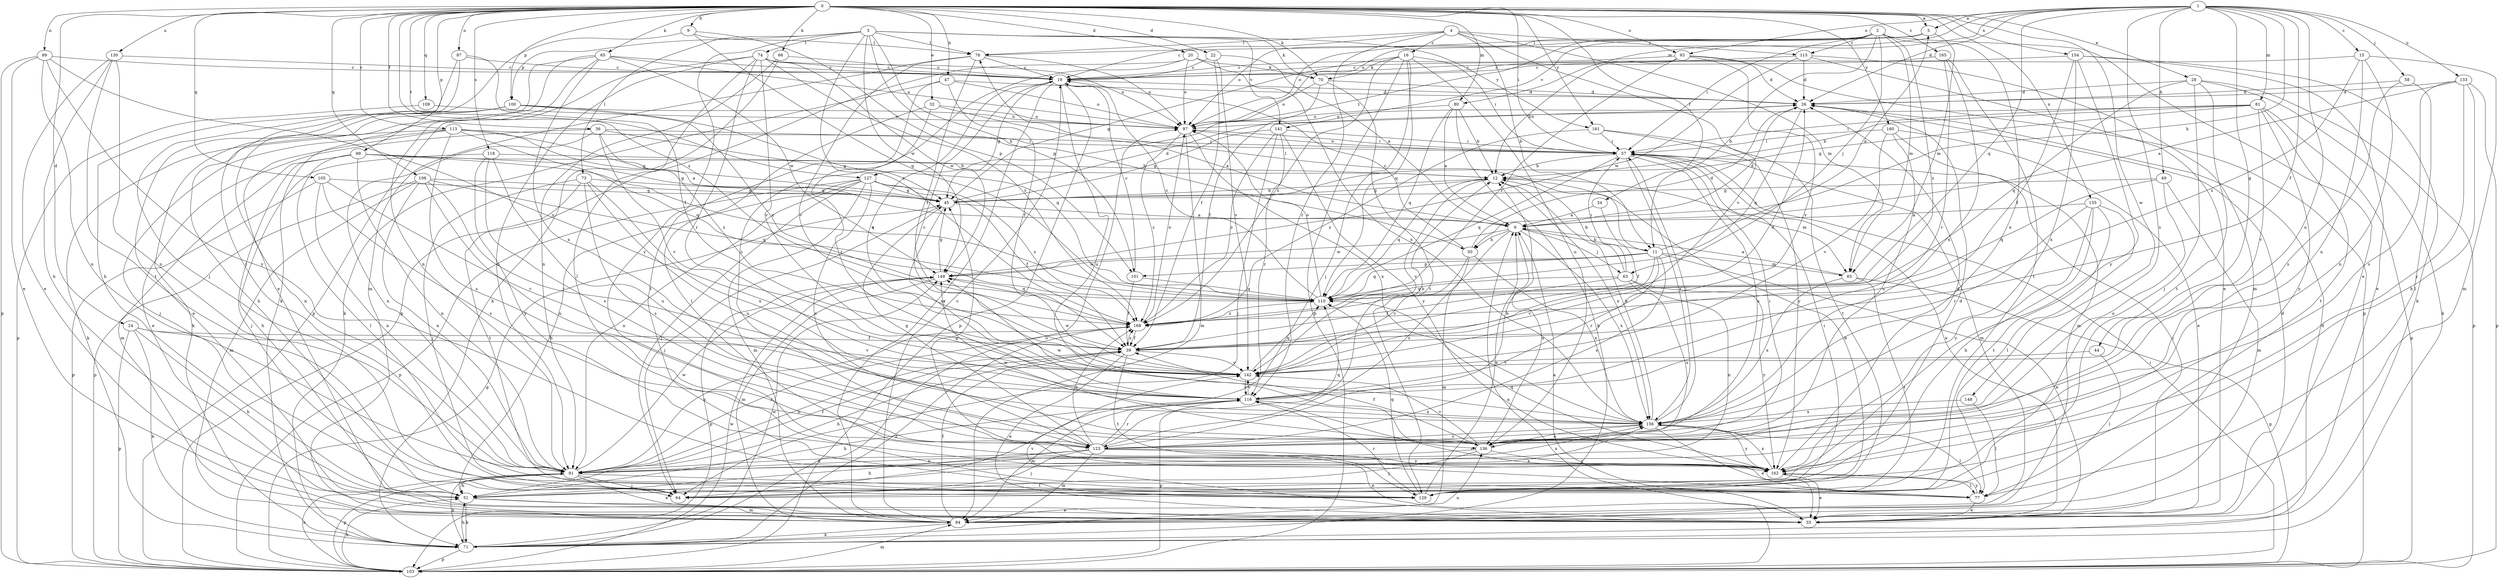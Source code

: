 strict digraph  {
0;
1;
2;
3;
4;
5;
6;
9;
11;
12;
15;
16;
19;
20;
22;
24;
26;
28;
32;
33;
34;
36;
39;
44;
45;
47;
49;
50;
51;
57;
58;
63;
64;
65;
66;
70;
71;
73;
74;
76;
77;
80;
81;
83;
84;
87;
89;
91;
93;
97;
99;
100;
101;
103;
105;
106;
109;
110;
113;
115;
116;
118;
123;
127;
129;
130;
133;
136;
141;
142;
148;
149;
154;
155;
156;
160;
161;
162;
165;
168;
0 -> 5  [label=a];
0 -> 9  [label=b];
0 -> 20  [label=d];
0 -> 22  [label=d];
0 -> 24  [label=d];
0 -> 28  [label=e];
0 -> 32  [label=e];
0 -> 34  [label=f];
0 -> 36  [label=f];
0 -> 47  [label=h];
0 -> 57  [label=i];
0 -> 65  [label=k];
0 -> 66  [label=k];
0 -> 70  [label=k];
0 -> 80  [label=m];
0 -> 87  [label=n];
0 -> 89  [label=n];
0 -> 93  [label=o];
0 -> 99  [label=p];
0 -> 100  [label=p];
0 -> 105  [label=q];
0 -> 106  [label=q];
0 -> 109  [label=q];
0 -> 113  [label=r];
0 -> 118  [label=s];
0 -> 127  [label=t];
0 -> 130  [label=u];
0 -> 148  [label=w];
0 -> 154  [label=x];
0 -> 155  [label=x];
0 -> 160  [label=y];
0 -> 161  [label=y];
0 -> 165  [label=z];
0 -> 168  [label=z];
1 -> 5  [label=a];
1 -> 15  [label=c];
1 -> 26  [label=d];
1 -> 39  [label=f];
1 -> 44  [label=g];
1 -> 49  [label=h];
1 -> 50  [label=h];
1 -> 58  [label=j];
1 -> 80  [label=m];
1 -> 81  [label=m];
1 -> 93  [label=o];
1 -> 97  [label=o];
1 -> 110  [label=q];
1 -> 123  [label=s];
1 -> 133  [label=u];
1 -> 136  [label=u];
2 -> 11  [label=b];
2 -> 33  [label=e];
2 -> 57  [label=i];
2 -> 63  [label=j];
2 -> 83  [label=m];
2 -> 97  [label=o];
2 -> 115  [label=r];
2 -> 127  [label=t];
2 -> 141  [label=v];
2 -> 156  [label=x];
2 -> 168  [label=z];
3 -> 50  [label=h];
3 -> 70  [label=k];
3 -> 73  [label=l];
3 -> 74  [label=l];
3 -> 76  [label=l];
3 -> 100  [label=p];
3 -> 101  [label=p];
3 -> 141  [label=v];
3 -> 149  [label=w];
3 -> 161  [label=y];
3 -> 162  [label=y];
3 -> 168  [label=z];
4 -> 11  [label=b];
4 -> 16  [label=c];
4 -> 19  [label=c];
4 -> 76  [label=l];
4 -> 83  [label=m];
4 -> 115  [label=r];
4 -> 116  [label=r];
4 -> 142  [label=v];
5 -> 76  [label=l];
5 -> 83  [label=m];
5 -> 97  [label=o];
6 -> 11  [label=b];
6 -> 26  [label=d];
6 -> 50  [label=h];
6 -> 63  [label=j];
6 -> 123  [label=s];
6 -> 136  [label=u];
6 -> 149  [label=w];
6 -> 156  [label=x];
9 -> 76  [label=l];
9 -> 101  [label=p];
9 -> 110  [label=q];
9 -> 129  [label=t];
11 -> 5  [label=a];
11 -> 33  [label=e];
11 -> 76  [label=l];
11 -> 83  [label=m];
11 -> 101  [label=p];
11 -> 110  [label=q];
11 -> 116  [label=r];
11 -> 123  [label=s];
11 -> 142  [label=v];
11 -> 149  [label=w];
12 -> 45  [label=g];
12 -> 83  [label=m];
12 -> 110  [label=q];
12 -> 142  [label=v];
12 -> 156  [label=x];
15 -> 19  [label=c];
15 -> 84  [label=m];
15 -> 91  [label=n];
15 -> 136  [label=u];
15 -> 168  [label=z];
16 -> 45  [label=g];
16 -> 57  [label=i];
16 -> 64  [label=j];
16 -> 70  [label=k];
16 -> 103  [label=p];
16 -> 110  [label=q];
16 -> 136  [label=u];
16 -> 168  [label=z];
19 -> 26  [label=d];
19 -> 45  [label=g];
19 -> 84  [label=m];
19 -> 103  [label=p];
19 -> 136  [label=u];
19 -> 142  [label=v];
20 -> 70  [label=k];
20 -> 97  [label=o];
20 -> 103  [label=p];
20 -> 123  [label=s];
20 -> 156  [label=x];
22 -> 6  [label=a];
22 -> 19  [label=c];
22 -> 39  [label=f];
22 -> 142  [label=v];
24 -> 39  [label=f];
24 -> 51  [label=h];
24 -> 71  [label=k];
24 -> 103  [label=p];
24 -> 142  [label=v];
26 -> 97  [label=o];
26 -> 110  [label=q];
28 -> 26  [label=d];
28 -> 64  [label=j];
28 -> 71  [label=k];
28 -> 103  [label=p];
28 -> 110  [label=q];
28 -> 129  [label=t];
32 -> 6  [label=a];
32 -> 77  [label=l];
32 -> 97  [label=o];
32 -> 116  [label=r];
33 -> 6  [label=a];
33 -> 26  [label=d];
33 -> 57  [label=i];
33 -> 142  [label=v];
34 -> 6  [label=a];
34 -> 39  [label=f];
36 -> 33  [label=e];
36 -> 45  [label=g];
36 -> 57  [label=i];
36 -> 91  [label=n];
36 -> 142  [label=v];
36 -> 168  [label=z];
39 -> 26  [label=d];
39 -> 33  [label=e];
39 -> 51  [label=h];
39 -> 91  [label=n];
39 -> 129  [label=t];
39 -> 142  [label=v];
39 -> 168  [label=z];
44 -> 77  [label=l];
44 -> 142  [label=v];
45 -> 6  [label=a];
45 -> 12  [label=b];
45 -> 26  [label=d];
45 -> 64  [label=j];
45 -> 116  [label=r];
47 -> 26  [label=d];
47 -> 39  [label=f];
47 -> 71  [label=k];
47 -> 97  [label=o];
47 -> 129  [label=t];
49 -> 45  [label=g];
49 -> 84  [label=m];
49 -> 110  [label=q];
49 -> 136  [label=u];
50 -> 19  [label=c];
50 -> 26  [label=d];
50 -> 84  [label=m];
50 -> 142  [label=v];
50 -> 156  [label=x];
51 -> 26  [label=d];
51 -> 33  [label=e];
51 -> 71  [label=k];
51 -> 84  [label=m];
51 -> 156  [label=x];
57 -> 12  [label=b];
57 -> 33  [label=e];
57 -> 84  [label=m];
57 -> 97  [label=o];
57 -> 110  [label=q];
57 -> 123  [label=s];
57 -> 156  [label=x];
58 -> 26  [label=d];
58 -> 77  [label=l];
58 -> 123  [label=s];
63 -> 12  [label=b];
63 -> 39  [label=f];
63 -> 57  [label=i];
63 -> 91  [label=n];
63 -> 110  [label=q];
63 -> 136  [label=u];
63 -> 162  [label=y];
64 -> 57  [label=i];
65 -> 19  [label=c];
65 -> 33  [label=e];
65 -> 71  [label=k];
65 -> 91  [label=n];
65 -> 97  [label=o];
65 -> 149  [label=w];
65 -> 156  [label=x];
66 -> 19  [label=c];
66 -> 71  [label=k];
66 -> 91  [label=n];
70 -> 26  [label=d];
70 -> 39  [label=f];
70 -> 97  [label=o];
70 -> 129  [label=t];
71 -> 26  [label=d];
71 -> 51  [label=h];
71 -> 97  [label=o];
71 -> 103  [label=p];
71 -> 136  [label=u];
71 -> 149  [label=w];
71 -> 168  [label=z];
73 -> 45  [label=g];
73 -> 64  [label=j];
73 -> 123  [label=s];
73 -> 129  [label=t];
73 -> 136  [label=u];
73 -> 156  [label=x];
74 -> 19  [label=c];
74 -> 77  [label=l];
74 -> 91  [label=n];
74 -> 97  [label=o];
74 -> 103  [label=p];
74 -> 116  [label=r];
74 -> 142  [label=v];
74 -> 149  [label=w];
74 -> 168  [label=z];
76 -> 19  [label=c];
76 -> 39  [label=f];
76 -> 84  [label=m];
76 -> 97  [label=o];
76 -> 142  [label=v];
77 -> 33  [label=e];
77 -> 116  [label=r];
77 -> 162  [label=y];
80 -> 6  [label=a];
80 -> 12  [label=b];
80 -> 71  [label=k];
80 -> 97  [label=o];
80 -> 110  [label=q];
81 -> 12  [label=b];
81 -> 45  [label=g];
81 -> 57  [label=i];
81 -> 97  [label=o];
81 -> 103  [label=p];
81 -> 129  [label=t];
81 -> 142  [label=v];
81 -> 162  [label=y];
83 -> 6  [label=a];
83 -> 103  [label=p];
83 -> 129  [label=t];
83 -> 156  [label=x];
84 -> 19  [label=c];
84 -> 39  [label=f];
84 -> 71  [label=k];
87 -> 19  [label=c];
87 -> 39  [label=f];
87 -> 51  [label=h];
87 -> 64  [label=j];
89 -> 19  [label=c];
89 -> 33  [label=e];
89 -> 91  [label=n];
89 -> 103  [label=p];
89 -> 142  [label=v];
89 -> 162  [label=y];
91 -> 33  [label=e];
91 -> 39  [label=f];
91 -> 51  [label=h];
91 -> 64  [label=j];
91 -> 71  [label=k];
91 -> 103  [label=p];
91 -> 129  [label=t];
91 -> 149  [label=w];
91 -> 156  [label=x];
91 -> 168  [label=z];
93 -> 12  [label=b];
93 -> 19  [label=c];
93 -> 26  [label=d];
93 -> 103  [label=p];
93 -> 142  [label=v];
93 -> 168  [label=z];
97 -> 57  [label=i];
97 -> 84  [label=m];
97 -> 156  [label=x];
97 -> 168  [label=z];
99 -> 12  [label=b];
99 -> 45  [label=g];
99 -> 64  [label=j];
99 -> 77  [label=l];
99 -> 84  [label=m];
99 -> 91  [label=n];
99 -> 110  [label=q];
100 -> 33  [label=e];
100 -> 51  [label=h];
100 -> 71  [label=k];
100 -> 97  [label=o];
100 -> 110  [label=q];
100 -> 168  [label=z];
101 -> 19  [label=c];
101 -> 39  [label=f];
101 -> 110  [label=q];
103 -> 6  [label=a];
103 -> 45  [label=g];
103 -> 51  [label=h];
103 -> 57  [label=i];
103 -> 84  [label=m];
103 -> 91  [label=n];
103 -> 149  [label=w];
105 -> 45  [label=g];
105 -> 91  [label=n];
105 -> 103  [label=p];
105 -> 116  [label=r];
105 -> 123  [label=s];
106 -> 45  [label=g];
106 -> 84  [label=m];
106 -> 91  [label=n];
106 -> 103  [label=p];
106 -> 110  [label=q];
106 -> 116  [label=r];
106 -> 136  [label=u];
109 -> 97  [label=o];
109 -> 103  [label=p];
110 -> 19  [label=c];
110 -> 97  [label=o];
110 -> 168  [label=z];
113 -> 6  [label=a];
113 -> 45  [label=g];
113 -> 57  [label=i];
113 -> 64  [label=j];
113 -> 71  [label=k];
113 -> 91  [label=n];
113 -> 110  [label=q];
113 -> 123  [label=s];
115 -> 19  [label=c];
115 -> 26  [label=d];
115 -> 33  [label=e];
115 -> 84  [label=m];
115 -> 149  [label=w];
116 -> 12  [label=b];
116 -> 51  [label=h];
116 -> 84  [label=m];
116 -> 103  [label=p];
116 -> 142  [label=v];
116 -> 156  [label=x];
118 -> 12  [label=b];
118 -> 51  [label=h];
118 -> 123  [label=s];
118 -> 136  [label=u];
118 -> 162  [label=y];
123 -> 12  [label=b];
123 -> 33  [label=e];
123 -> 45  [label=g];
123 -> 51  [label=h];
123 -> 64  [label=j];
123 -> 84  [label=m];
123 -> 91  [label=n];
123 -> 110  [label=q];
123 -> 116  [label=r];
123 -> 162  [label=y];
123 -> 168  [label=z];
127 -> 39  [label=f];
127 -> 45  [label=g];
127 -> 51  [label=h];
127 -> 64  [label=j];
127 -> 84  [label=m];
127 -> 91  [label=n];
127 -> 103  [label=p];
127 -> 123  [label=s];
127 -> 168  [label=z];
129 -> 6  [label=a];
129 -> 12  [label=b];
129 -> 110  [label=q];
129 -> 116  [label=r];
130 -> 19  [label=c];
130 -> 33  [label=e];
130 -> 51  [label=h];
130 -> 91  [label=n];
130 -> 129  [label=t];
133 -> 6  [label=a];
133 -> 26  [label=d];
133 -> 51  [label=h];
133 -> 103  [label=p];
133 -> 123  [label=s];
133 -> 162  [label=y];
136 -> 39  [label=f];
136 -> 57  [label=i];
136 -> 64  [label=j];
136 -> 91  [label=n];
136 -> 142  [label=v];
136 -> 149  [label=w];
136 -> 162  [label=y];
141 -> 45  [label=g];
141 -> 57  [label=i];
141 -> 64  [label=j];
141 -> 116  [label=r];
141 -> 162  [label=y];
141 -> 168  [label=z];
142 -> 19  [label=c];
142 -> 110  [label=q];
142 -> 116  [label=r];
142 -> 149  [label=w];
148 -> 77  [label=l];
148 -> 156  [label=x];
149 -> 45  [label=g];
149 -> 84  [label=m];
149 -> 103  [label=p];
149 -> 110  [label=q];
154 -> 19  [label=c];
154 -> 33  [label=e];
154 -> 39  [label=f];
154 -> 71  [label=k];
154 -> 156  [label=x];
154 -> 162  [label=y];
155 -> 6  [label=a];
155 -> 51  [label=h];
155 -> 77  [label=l];
155 -> 116  [label=r];
155 -> 129  [label=t];
155 -> 162  [label=y];
156 -> 12  [label=b];
156 -> 33  [label=e];
156 -> 57  [label=i];
156 -> 77  [label=l];
156 -> 123  [label=s];
156 -> 136  [label=u];
156 -> 149  [label=w];
156 -> 162  [label=y];
160 -> 33  [label=e];
160 -> 57  [label=i];
160 -> 84  [label=m];
160 -> 136  [label=u];
160 -> 142  [label=v];
161 -> 57  [label=i];
161 -> 129  [label=t];
161 -> 162  [label=y];
161 -> 168  [label=z];
162 -> 26  [label=d];
162 -> 33  [label=e];
162 -> 45  [label=g];
162 -> 77  [label=l];
162 -> 110  [label=q];
162 -> 156  [label=x];
165 -> 19  [label=c];
165 -> 116  [label=r];
165 -> 129  [label=t];
165 -> 156  [label=x];
168 -> 39  [label=f];
168 -> 91  [label=n];
168 -> 97  [label=o];
}
